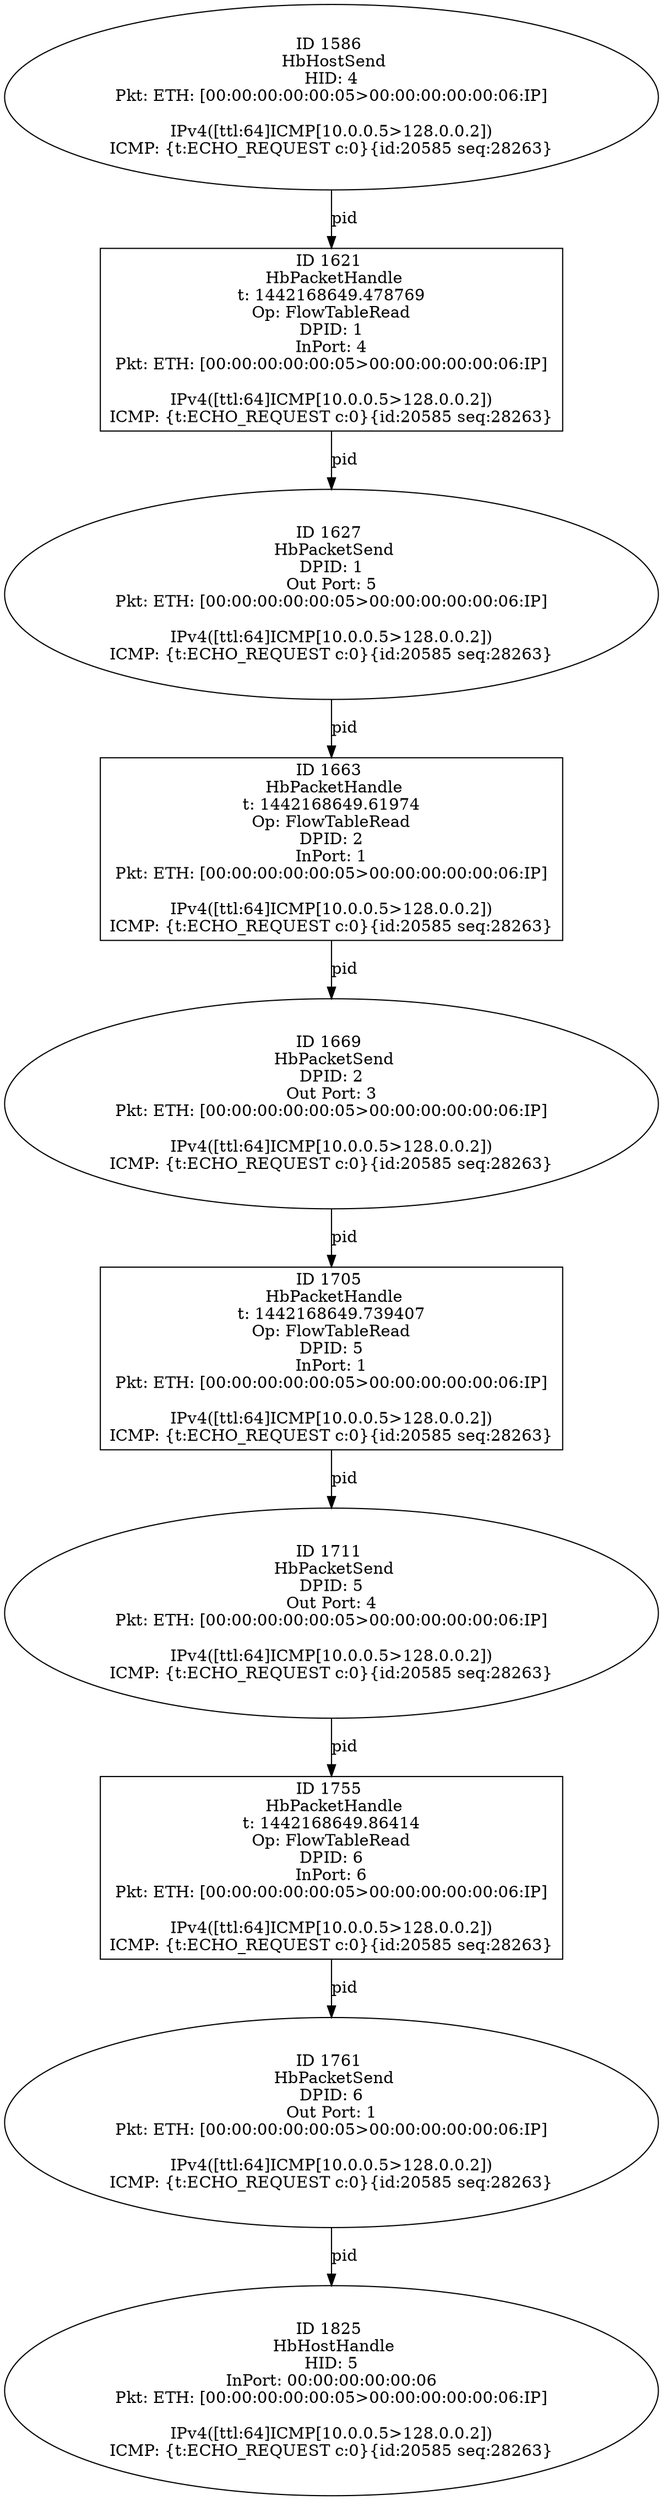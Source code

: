 strict digraph G {
1761 [shape=oval, event=<hb_events.HbPacketSend object at 0x10a75c890>, label="ID 1761 
 HbPacketSend
DPID: 6
Out Port: 1
Pkt: ETH: [00:00:00:00:00:05>00:00:00:00:00:06:IP]

IPv4([ttl:64]ICMP[10.0.0.5>128.0.0.2])
ICMP: {t:ECHO_REQUEST c:0}{id:20585 seq:28263}"];
1627 [shape=oval, event=<hb_events.HbPacketSend object at 0x10a6f0cd0>, label="ID 1627 
 HbPacketSend
DPID: 1
Out Port: 5
Pkt: ETH: [00:00:00:00:00:05>00:00:00:00:00:06:IP]

IPv4([ttl:64]ICMP[10.0.0.5>128.0.0.2])
ICMP: {t:ECHO_REQUEST c:0}{id:20585 seq:28263}"];
1669 [shape=oval, event=<hb_events.HbPacketSend object at 0x10a70dd10>, label="ID 1669 
 HbPacketSend
DPID: 2
Out Port: 3
Pkt: ETH: [00:00:00:00:00:05>00:00:00:00:00:06:IP]

IPv4([ttl:64]ICMP[10.0.0.5>128.0.0.2])
ICMP: {t:ECHO_REQUEST c:0}{id:20585 seq:28263}"];
1825 [shape=oval, event=<hb_events.HbHostHandle object at 0x10a79a310>, label="ID 1825 
 HbHostHandle
HID: 5
InPort: 00:00:00:00:00:06
Pkt: ETH: [00:00:00:00:00:05>00:00:00:00:00:06:IP]

IPv4([ttl:64]ICMP[10.0.0.5>128.0.0.2])
ICMP: {t:ECHO_REQUEST c:0}{id:20585 seq:28263}"];
1705 [shape=box, event=<hb_events.HbPacketHandle object at 0x10a72fe50>, label="ID 1705 
 HbPacketHandle
t: 1442168649.739407
Op: FlowTableRead
DPID: 5
InPort: 1
Pkt: ETH: [00:00:00:00:00:05>00:00:00:00:00:06:IP]

IPv4([ttl:64]ICMP[10.0.0.5>128.0.0.2])
ICMP: {t:ECHO_REQUEST c:0}{id:20585 seq:28263}"];
1586 [shape=oval, event=<hb_events.HbHostSend object at 0x10a654910>, label="ID 1586 
 HbHostSend
HID: 4
Pkt: ETH: [00:00:00:00:00:05>00:00:00:00:00:06:IP]

IPv4([ttl:64]ICMP[10.0.0.5>128.0.0.2])
ICMP: {t:ECHO_REQUEST c:0}{id:20585 seq:28263}"];
1621 [shape=box, event=<hb_events.HbPacketHandle object at 0x10a6e1d50>, label="ID 1621 
 HbPacketHandle
t: 1442168649.478769
Op: FlowTableRead
DPID: 1
InPort: 4
Pkt: ETH: [00:00:00:00:00:05>00:00:00:00:00:06:IP]

IPv4([ttl:64]ICMP[10.0.0.5>128.0.0.2])
ICMP: {t:ECHO_REQUEST c:0}{id:20585 seq:28263}"];
1755 [shape=box, event=<hb_events.HbPacketHandle object at 0x10a75c450>, label="ID 1755 
 HbPacketHandle
t: 1442168649.86414
Op: FlowTableRead
DPID: 6
InPort: 6
Pkt: ETH: [00:00:00:00:00:05>00:00:00:00:00:06:IP]

IPv4([ttl:64]ICMP[10.0.0.5>128.0.0.2])
ICMP: {t:ECHO_REQUEST c:0}{id:20585 seq:28263}"];
1711 [shape=oval, event=<hb_events.HbPacketSend object at 0x10a7371d0>, label="ID 1711 
 HbPacketSend
DPID: 5
Out Port: 4
Pkt: ETH: [00:00:00:00:00:05>00:00:00:00:00:06:IP]

IPv4([ttl:64]ICMP[10.0.0.5>128.0.0.2])
ICMP: {t:ECHO_REQUEST c:0}{id:20585 seq:28263}"];
1663 [shape=box, event=<hb_events.HbPacketHandle object at 0x10a70d8d0>, label="ID 1663 
 HbPacketHandle
t: 1442168649.61974
Op: FlowTableRead
DPID: 2
InPort: 1
Pkt: ETH: [00:00:00:00:00:05>00:00:00:00:00:06:IP]

IPv4([ttl:64]ICMP[10.0.0.5>128.0.0.2])
ICMP: {t:ECHO_REQUEST c:0}{id:20585 seq:28263}"];
1755 -> 1761  [rel=pid, label=pid];
1669 -> 1705  [rel=pid, label=pid];
1761 -> 1825  [rel=pid, label=pid];
1705 -> 1711  [rel=pid, label=pid];
1586 -> 1621  [rel=pid, label=pid];
1621 -> 1627  [rel=pid, label=pid];
1627 -> 1663  [rel=pid, label=pid];
1711 -> 1755  [rel=pid, label=pid];
1663 -> 1669  [rel=pid, label=pid];
}
